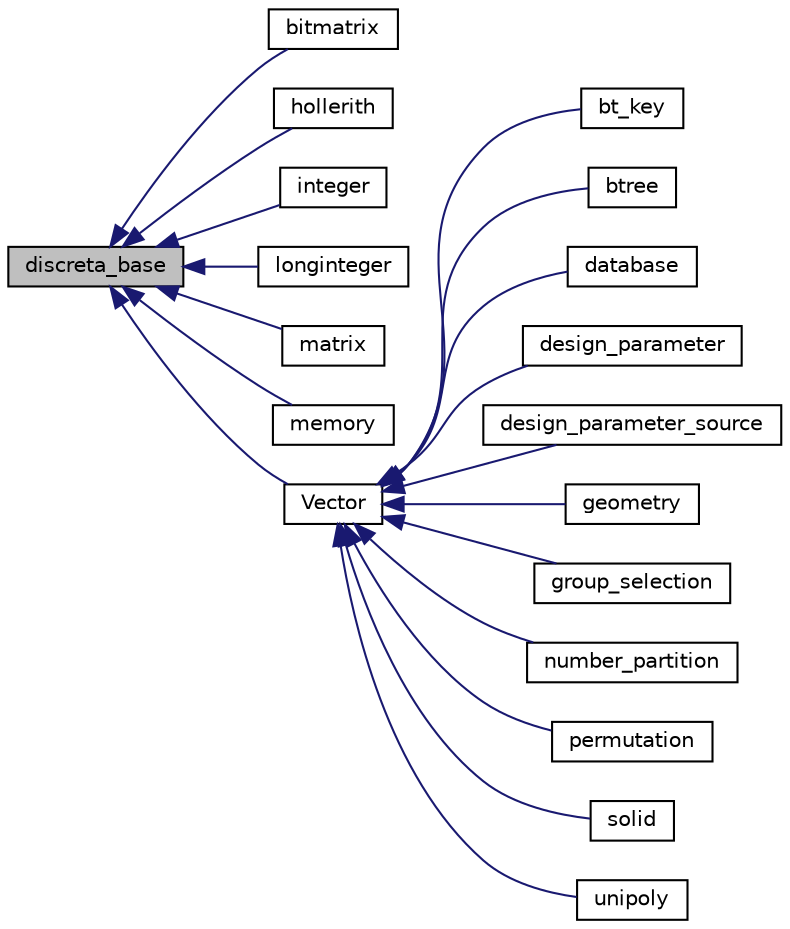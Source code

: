 digraph "discreta_base"
{
  edge [fontname="Helvetica",fontsize="10",labelfontname="Helvetica",labelfontsize="10"];
  node [fontname="Helvetica",fontsize="10",shape=record];
  rankdir="LR";
  Node0 [label="discreta_base",height=0.2,width=0.4,color="black", fillcolor="grey75", style="filled", fontcolor="black"];
  Node0 -> Node1 [dir="back",color="midnightblue",fontsize="10",style="solid",fontname="Helvetica"];
  Node1 [label="bitmatrix",height=0.2,width=0.4,color="black", fillcolor="white", style="filled",URL="$de/dc8/classbitmatrix.html"];
  Node0 -> Node2 [dir="back",color="midnightblue",fontsize="10",style="solid",fontname="Helvetica"];
  Node2 [label="hollerith",height=0.2,width=0.4,color="black", fillcolor="white", style="filled",URL="$d8/d99/classhollerith.html"];
  Node0 -> Node3 [dir="back",color="midnightblue",fontsize="10",style="solid",fontname="Helvetica"];
  Node3 [label="integer",height=0.2,width=0.4,color="black", fillcolor="white", style="filled",URL="$d0/de5/classinteger.html"];
  Node0 -> Node4 [dir="back",color="midnightblue",fontsize="10",style="solid",fontname="Helvetica"];
  Node4 [label="longinteger",height=0.2,width=0.4,color="black", fillcolor="white", style="filled",URL="$d3/d71/classlonginteger.html"];
  Node0 -> Node5 [dir="back",color="midnightblue",fontsize="10",style="solid",fontname="Helvetica"];
  Node5 [label="matrix",height=0.2,width=0.4,color="black", fillcolor="white", style="filled",URL="$d1/d8d/classmatrix.html"];
  Node0 -> Node6 [dir="back",color="midnightblue",fontsize="10",style="solid",fontname="Helvetica"];
  Node6 [label="memory",height=0.2,width=0.4,color="black", fillcolor="white", style="filled",URL="$d8/d99/classmemory.html"];
  Node0 -> Node7 [dir="back",color="midnightblue",fontsize="10",style="solid",fontname="Helvetica"];
  Node7 [label="Vector",height=0.2,width=0.4,color="black", fillcolor="white", style="filled",URL="$d5/db2/class_vector.html"];
  Node7 -> Node8 [dir="back",color="midnightblue",fontsize="10",style="solid",fontname="Helvetica"];
  Node8 [label="bt_key",height=0.2,width=0.4,color="black", fillcolor="white", style="filled",URL="$d1/de5/classbt__key.html"];
  Node7 -> Node9 [dir="back",color="midnightblue",fontsize="10",style="solid",fontname="Helvetica"];
  Node9 [label="btree",height=0.2,width=0.4,color="black", fillcolor="white", style="filled",URL="$dd/db0/classbtree.html"];
  Node7 -> Node10 [dir="back",color="midnightblue",fontsize="10",style="solid",fontname="Helvetica"];
  Node10 [label="database",height=0.2,width=0.4,color="black", fillcolor="white", style="filled",URL="$db/d72/classdatabase.html"];
  Node7 -> Node11 [dir="back",color="midnightblue",fontsize="10",style="solid",fontname="Helvetica"];
  Node11 [label="design_parameter",height=0.2,width=0.4,color="black", fillcolor="white", style="filled",URL="$da/d94/classdesign__parameter.html"];
  Node7 -> Node12 [dir="back",color="midnightblue",fontsize="10",style="solid",fontname="Helvetica"];
  Node12 [label="design_parameter_source",height=0.2,width=0.4,color="black", fillcolor="white", style="filled",URL="$df/d4b/classdesign__parameter__source.html"];
  Node7 -> Node13 [dir="back",color="midnightblue",fontsize="10",style="solid",fontname="Helvetica"];
  Node13 [label="geometry",height=0.2,width=0.4,color="black", fillcolor="white", style="filled",URL="$da/d44/classgeometry.html"];
  Node7 -> Node14 [dir="back",color="midnightblue",fontsize="10",style="solid",fontname="Helvetica"];
  Node14 [label="group_selection",height=0.2,width=0.4,color="black", fillcolor="white", style="filled",URL="$d6/db0/classgroup__selection.html"];
  Node7 -> Node15 [dir="back",color="midnightblue",fontsize="10",style="solid",fontname="Helvetica"];
  Node15 [label="number_partition",height=0.2,width=0.4,color="black", fillcolor="white", style="filled",URL="$df/d50/classnumber__partition.html"];
  Node7 -> Node16 [dir="back",color="midnightblue",fontsize="10",style="solid",fontname="Helvetica"];
  Node16 [label="permutation",height=0.2,width=0.4,color="black", fillcolor="white", style="filled",URL="$d0/d08/classpermutation.html"];
  Node7 -> Node17 [dir="back",color="midnightblue",fontsize="10",style="solid",fontname="Helvetica"];
  Node17 [label="solid",height=0.2,width=0.4,color="black", fillcolor="white", style="filled",URL="$d8/def/classsolid.html"];
  Node7 -> Node18 [dir="back",color="midnightblue",fontsize="10",style="solid",fontname="Helvetica"];
  Node18 [label="unipoly",height=0.2,width=0.4,color="black", fillcolor="white", style="filled",URL="$d1/d89/classunipoly.html"];
}
